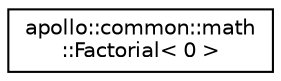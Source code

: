 digraph "Graphical Class Hierarchy"
{
  edge [fontname="Helvetica",fontsize="10",labelfontname="Helvetica",labelfontsize="10"];
  node [fontname="Helvetica",fontsize="10",shape=record];
  rankdir="LR";
  Node1 [label="apollo::common::math\l::Factorial\< 0 \>",height=0.2,width=0.4,color="black", fillcolor="white", style="filled",URL="$structapollo_1_1common_1_1math_1_1Factorial_3_010_01_4.html"];
}
